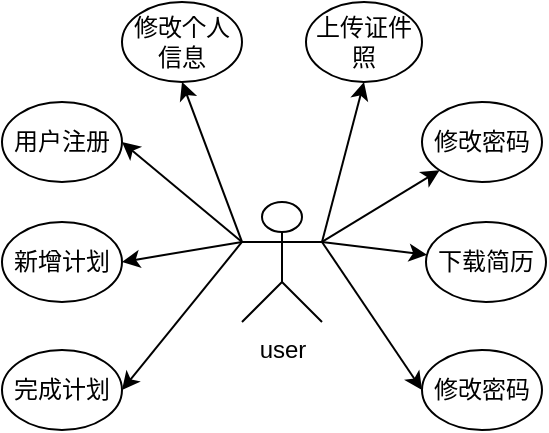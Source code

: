 <mxfile version="21.0.10" type="github">
  <diagram name="第 1 页" id="ibpaF2ozujb1DpTm-QDM">
    <mxGraphModel dx="875" dy="456" grid="1" gridSize="10" guides="1" tooltips="1" connect="1" arrows="1" fold="1" page="1" pageScale="1" pageWidth="827" pageHeight="1169" math="0" shadow="0">
      <root>
        <mxCell id="0" />
        <mxCell id="1" parent="0" />
        <mxCell id="jax7F-d9kNQEDdiVlF6w-15" style="rounded=0;orthogonalLoop=1;jettySize=auto;html=1;exitX=0;exitY=0.333;exitDx=0;exitDy=0;exitPerimeter=0;entryX=1;entryY=0.5;entryDx=0;entryDy=0;endArrow=classic;endFill=1;" parent="1" source="jax7F-d9kNQEDdiVlF6w-1" target="jax7F-d9kNQEDdiVlF6w-4" edge="1">
          <mxGeometry relative="1" as="geometry" />
        </mxCell>
        <mxCell id="jax7F-d9kNQEDdiVlF6w-16" style="rounded=0;orthogonalLoop=1;jettySize=auto;html=1;exitX=0;exitY=0.333;exitDx=0;exitDy=0;exitPerimeter=0;entryX=1;entryY=0.5;entryDx=0;entryDy=0;" parent="1" source="jax7F-d9kNQEDdiVlF6w-1" target="jax7F-d9kNQEDdiVlF6w-6" edge="1">
          <mxGeometry relative="1" as="geometry" />
        </mxCell>
        <mxCell id="jax7F-d9kNQEDdiVlF6w-18" style="rounded=0;orthogonalLoop=1;jettySize=auto;html=1;exitX=0;exitY=0.333;exitDx=0;exitDy=0;exitPerimeter=0;entryX=1;entryY=0.5;entryDx=0;entryDy=0;" parent="1" source="jax7F-d9kNQEDdiVlF6w-1" target="jax7F-d9kNQEDdiVlF6w-12" edge="1">
          <mxGeometry relative="1" as="geometry" />
        </mxCell>
        <mxCell id="jax7F-d9kNQEDdiVlF6w-19" style="rounded=0;orthogonalLoop=1;jettySize=auto;html=1;exitX=0;exitY=0.333;exitDx=0;exitDy=0;exitPerimeter=0;entryX=0.5;entryY=1;entryDx=0;entryDy=0;" parent="1" source="jax7F-d9kNQEDdiVlF6w-1" target="jax7F-d9kNQEDdiVlF6w-13" edge="1">
          <mxGeometry relative="1" as="geometry" />
        </mxCell>
        <mxCell id="jax7F-d9kNQEDdiVlF6w-20" style="rounded=0;orthogonalLoop=1;jettySize=auto;html=1;exitX=1;exitY=0.333;exitDx=0;exitDy=0;exitPerimeter=0;entryX=0.5;entryY=1;entryDx=0;entryDy=0;" parent="1" source="jax7F-d9kNQEDdiVlF6w-1" target="jax7F-d9kNQEDdiVlF6w-7" edge="1">
          <mxGeometry relative="1" as="geometry" />
        </mxCell>
        <mxCell id="jax7F-d9kNQEDdiVlF6w-22" style="rounded=0;orthogonalLoop=1;jettySize=auto;html=1;exitX=1;exitY=0.333;exitDx=0;exitDy=0;exitPerimeter=0;entryX=0;entryY=1;entryDx=0;entryDy=0;" parent="1" source="jax7F-d9kNQEDdiVlF6w-1" target="jax7F-d9kNQEDdiVlF6w-8" edge="1">
          <mxGeometry relative="1" as="geometry" />
        </mxCell>
        <mxCell id="jax7F-d9kNQEDdiVlF6w-23" style="rounded=0;orthogonalLoop=1;jettySize=auto;html=1;exitX=1;exitY=0.333;exitDx=0;exitDy=0;exitPerimeter=0;" parent="1" source="jax7F-d9kNQEDdiVlF6w-1" target="jax7F-d9kNQEDdiVlF6w-9" edge="1">
          <mxGeometry relative="1" as="geometry" />
        </mxCell>
        <mxCell id="jax7F-d9kNQEDdiVlF6w-24" style="rounded=0;orthogonalLoop=1;jettySize=auto;html=1;exitX=1;exitY=0.333;exitDx=0;exitDy=0;exitPerimeter=0;entryX=0;entryY=0.5;entryDx=0;entryDy=0;" parent="1" source="jax7F-d9kNQEDdiVlF6w-1" target="jax7F-d9kNQEDdiVlF6w-10" edge="1">
          <mxGeometry relative="1" as="geometry" />
        </mxCell>
        <mxCell id="jax7F-d9kNQEDdiVlF6w-1" value="user" style="shape=umlActor;verticalLabelPosition=bottom;verticalAlign=top;html=1;outlineConnect=0;" parent="1" vertex="1">
          <mxGeometry x="370" y="200" width="40" height="60" as="geometry" />
        </mxCell>
        <mxCell id="jax7F-d9kNQEDdiVlF6w-4" value="用户注册" style="ellipse;whiteSpace=wrap;html=1;" parent="1" vertex="1">
          <mxGeometry x="250" y="150" width="60" height="40" as="geometry" />
        </mxCell>
        <mxCell id="jax7F-d9kNQEDdiVlF6w-6" value="新增计划" style="ellipse;whiteSpace=wrap;html=1;" parent="1" vertex="1">
          <mxGeometry x="250" y="210" width="60" height="40" as="geometry" />
        </mxCell>
        <mxCell id="jax7F-d9kNQEDdiVlF6w-7" value="上传证件照" style="ellipse;whiteSpace=wrap;html=1;" parent="1" vertex="1">
          <mxGeometry x="402" y="100" width="58" height="40" as="geometry" />
        </mxCell>
        <mxCell id="jax7F-d9kNQEDdiVlF6w-8" value="修改密码" style="ellipse;whiteSpace=wrap;html=1;" parent="1" vertex="1">
          <mxGeometry x="460" y="150" width="60" height="40" as="geometry" />
        </mxCell>
        <mxCell id="jax7F-d9kNQEDdiVlF6w-9" value="下载简历" style="ellipse;whiteSpace=wrap;html=1;" parent="1" vertex="1">
          <mxGeometry x="462" y="210" width="60" height="40" as="geometry" />
        </mxCell>
        <mxCell id="jax7F-d9kNQEDdiVlF6w-10" value="修改密码" style="ellipse;whiteSpace=wrap;html=1;" parent="1" vertex="1">
          <mxGeometry x="460" y="274" width="60" height="40" as="geometry" />
        </mxCell>
        <mxCell id="jax7F-d9kNQEDdiVlF6w-12" value="完成计划" style="ellipse;whiteSpace=wrap;html=1;" parent="1" vertex="1">
          <mxGeometry x="250" y="274" width="60" height="40" as="geometry" />
        </mxCell>
        <mxCell id="jax7F-d9kNQEDdiVlF6w-13" value="修改个人信息" style="ellipse;whiteSpace=wrap;html=1;" parent="1" vertex="1">
          <mxGeometry x="310" y="100" width="60" height="40" as="geometry" />
        </mxCell>
      </root>
    </mxGraphModel>
  </diagram>
</mxfile>
